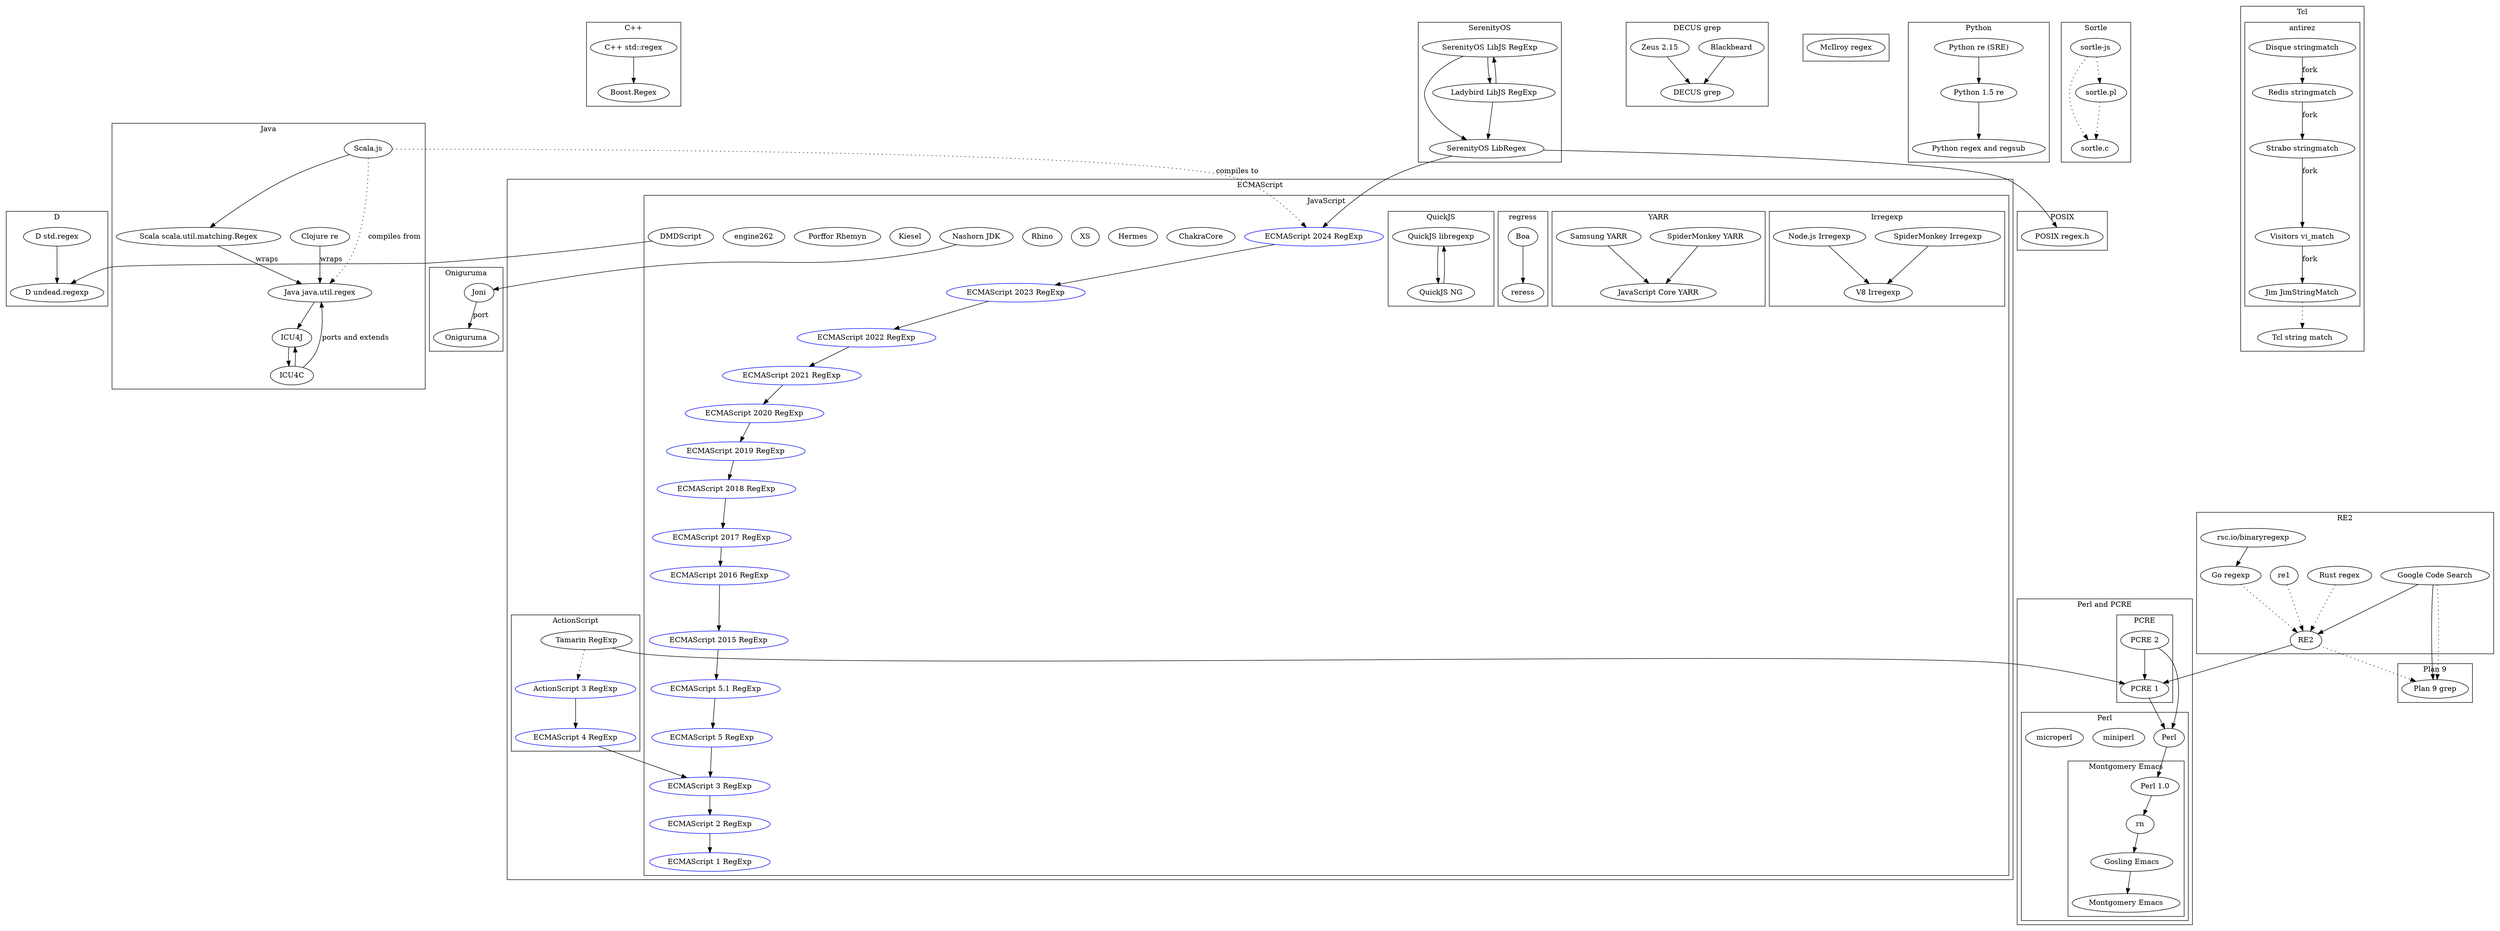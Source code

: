 digraph regexp_relations {
  compund=true;

  subgraph cluster_cpp {
    label="C++";
    boost [label="Boost.Regex"];
    cpp [label="C++ std::regex"];

    boost; // TODO: Influences?
    cpp -> boost;
  }

  subgraph cluster_d {
    label="D";
    d [label="D std.regex"];
    d_undead [label="D undead.regexp"];

    d_undead; // TODO: Influences?
    d -> d_undead; // TODO: Kind of influence
  }

  subgraph cluster_decus_grep {
    label="DECUS grep";
    blackbeard [label="Blackbeard"];
    decus_grep [label="DECUS grep"];
    zeus_215 [label="Zeus 2.15"];

    decus_grep;
    blackbeard -> decus_grep;
    zeus_215 -> decus_grep;
  }

  subgraph cluster_ecmascript {
    label="ECMAScript";

    subgraph cluster_javascript {
      label="JavaScript";
      ecmascript1 [label="ECMAScript 1 RegExp", color=blue];
      ecmascript2 [label="ECMAScript 2 RegExp", color=blue];
      ecmascript3 [label="ECMAScript 3 RegExp", color=blue];
      ecmascript5 [label="ECMAScript 5 RegExp", color=blue];
      ecmascript51 [label="ECMAScript 5.1 RegExp", color=blue];
      ecmascript2015 [label="ECMAScript 2015 RegExp", color=blue];
      ecmascript2016 [label="ECMAScript 2016 RegExp", color=blue];
      ecmascript2017 [label="ECMAScript 2017 RegExp", color=blue];
      ecmascript2018 [label="ECMAScript 2018 RegExp", color=blue];
      ecmascript2019 [label="ECMAScript 2019 RegExp", color=blue];
      ecmascript2020 [label="ECMAScript 2020 RegExp", color=blue];
      ecmascript2021 [label="ECMAScript 2021 RegExp", color=blue];
      ecmascript2022 [label="ECMAScript 2022 RegExp", color=blue];
      ecmascript2023 [label="ECMAScript 2023 RegExp", color=blue];
      ecmascript2024 [label="ECMAScript 2024 RegExp", color=blue];

      ecmascript1;
      ecmascript2 -> ecmascript1;
      ecmascript3 -> ecmascript2;
      ecmascript5 -> ecmascript3;
      ecmascript51 -> ecmascript5;
      ecmascript2015 -> ecmascript51;
      ecmascript2016 -> ecmascript2015;
      ecmascript2017 -> ecmascript2016;
      ecmascript2018 -> ecmascript2017;
      ecmascript2019 -> ecmascript2018;
      ecmascript2020 -> ecmascript2019;
      ecmascript2021 -> ecmascript2020;
      ecmascript2022 -> ecmascript2021;
      ecmascript2023 -> ecmascript2022;
      ecmascript2024 -> ecmascript2023;

      subgraph cluster_irregexp {
        label="Irregexp";
        v8_irregexp [label="V8 Irregexp"];
        spidermonkey_irregexp [label="SpiderMonkey Irregexp"];
        nodejs_irregexp [label="Node.js Irregexp"];

        spidermonkey_irregexp -> v8_irregexp;
        nodejs_irregexp -> v8_irregexp; // TODO: Is this sufficiently different from V8 to include?
      }

      subgraph cluster_yarr {
        label="YARR";
        javascriptcore_yarr [label="JavaScript Core YARR"];
        spidermonkey_yarr [label="SpiderMonkey YARR"];
        samsung_yarr [label="Samsung YARR"];

        spidermonkey_yarr -> javascriptcore_yarr;
        samsung_yarr -> javascriptcore_yarr;
      }

      subgraph cluster_regress {
        label="regress";
        regress [label="reress"];
        boa [label="Boa"];

        boa -> regress;
      }

      subgraph cluster_quickjs {
        label="QuickJS";
        quickjs [label="QuickJS libregexp"];
        quickjs_ng [label="QuickJS NG"];

        quickjs -> quickjs_ng;
        quickjs_ng -> quickjs;
      }

      chakracore [label="ChakraCore"];

      hermes [label="Hermes"];

      xs [label="XS"];

      rhino [label="Rhino"];

      nashorn [label="Nashorn JDK"];
      // nashorn -> joni in cluster_oniguruma

      kiesel [label="Kiesel"];

      porffor [label="Porffor Rhemyn"];

      engine262 [label="engine262"];

      dmdscript [label="DMDScript"];
      dmdscript -> d_undead;
    }

    subgraph cluster_actionscript {
      label="ActionScript";
      ecmascript4 [label="ECMAScript 4 RegExp", color=blue];
      actionscript [label="ActionScript 3 RegExp", color=blue];
      tamarin [label="Tamarin RegExp"];

      ecmascript4 -> ecmascript3;
      actionscript -> ecmascript4;
      tamarin -> actionscript [style=dotted];
      // tamarin -> pcre1 in cluster_pcre
    }
  }

  subgraph cluster_java {
    label="Java";
    java [label="Java java.util.regex"];
    icu4j [label="ICU4J"];
    icu4c [label="ICU4C"];
    clojure [label="Clojure re"];
    scala [label="Scala scala.util.matching.Regex"];
    scala_js [label="Scala.js"];

    java; // TODO: Influences?
    java -> icu4j; // TODO: Did ICU4J actually influence java.util.regex?
    icu4j -> icu4c;
    icu4c -> java [label="ports and extends"];
    icu4c -> icu4j;
    clojure -> java [label="wraps"];
    scala -> java [label="wraps"];
    scala_js -> java [label="compiles from", style=dotted];
    scala_js -> ecmascript2024 [label="compiles to", style=dotted]; // TODO: Specific versions
    scala_js -> scala;
  }

  subgraph cluster_mcilroy {
    mcilroy [label="McIlroy regex"];
  }

  subgraph cluster_oniguruma {
    label="Oniguruma";
    oniguruma [label="Oniguruma"];
    joni [label="Joni"];

    oniguruma; // TODO
    joni -> oniguruma [label="port"];
    nashorn -> joni;
  }

  subgraph cluster_perl_pcre {
    label="Perl and PCRE";

    subgraph cluster_perl {
      label="Perl";
      perl [label="Perl"];
      miniperl [label="miniperl"];
      microperl [label="microperl"];

      perl -> perl1;
      miniperl; // TODO: Unclear relation
      microperl; // TODO: Unclear relation

      subgraph cluster_montgomery_emacs {
        label="Montgomery Emacs";
        montgomery_emacs [label="Montgomery Emacs"];
        gosling_emacs [label="Gosling Emacs"];
        rn [label="rn"];
        perl1 [label="Perl 1.0"];

        montgomery_emacs; // TODO: Influences?
        gosling_emacs -> montgomery_emacs;
        rn -> gosling_emacs;
        perl1 -> rn;
      }
    }

    subgraph cluster_pcre {
      label="PCRE";
      pcre1 [label="PCRE 1"];
      pcre2 [label="PCRE 2"];

      pcre1 -> perl; // TODO
      pcre2 -> pcre1; // TODO
      pcre2 -> perl; // TODO

      tamarin -> pcre1;
    }
  }

  subgraph cluster_plan9 {
    label="Plan 9";
    plan9_grep [label="Plan 9 grep"];

    plan9_grep; // TODO
  }

  subgraph cluster_posix {
    label="POSIX"
    posix [label="POSIX regex.h"];
    posix;
  }

  subgraph cluster_python {
    label="Python";
    python_regex [label="Python regex and regsub"];
    python_15_re [label="Python 1.5 re"];
    python_sre [label="Python re (SRE)"];

    python_regex; // TODO: Unclear relations
    python_15_re -> python_regex; // TODO: Unclear relations
    python_sre -> python_15_re; // TODO: Unclear relations
  }

  subgraph cluster_re2 {
    label="RE2";
    code_search [label="Google Code Search"];
    re2 [label="RE2"];
    re1 [label="re1"];
    go [label="Go regexp"];
    go_binary [label="rsc.io/binaryregexp"];
    rust [label="Rust regex"];

    code_search -> re2;
    code_search -> plan9_grep; // Early versions
    code_search -> plan9_grep [style=dotted];
    re2 -> plan9_grep [style=dotted];
    re2 -> pcre1; // Minor(?) code reuse
    re1 -> re2 [style=dotted]; // TODO: Mark other relations
    go -> re2 [style=dotted];
    go_binary -> go;
    rust -> re2 [style=dotted]; // TODO: Mark other relations
  }

  subgraph cluster_serenity {
    label="SerenityOS";
    serenity_libregex [label="SerenityOS LibRegex"];
    serenity_libjs [label="SerenityOS LibJS RegExp"];
    ladybird_libjs [label="Ladybird LibJS RegExp"];

    serenity_libregex -> posix;
    serenity_libregex -> ecmascript2024;
    serenity_libjs -> ladybird_libjs;
    serenity_libjs -> serenity_libregex;
    ladybird_libjs -> serenity_libjs;
    ladybird_libjs -> serenity_libregex;
  }

  subgraph cluster_sortle {
    label="Sortle";
    sortle_c [label="sortle.c"];
    sortle_pl [label="sortle.pl"];
    sortle_js [label="sortle-js"];

    sortle_c;
    sortle_pl -> sortle_c [style=dotted];
    sortle_js -> sortle_c [style=dotted];
    sortle_js -> sortle_pl [style=dotted];
  }

  subgraph cluster_tcl {
    label="Tcl";
    tcl [label="Tcl string match"]; // TODO: Is this a language standard or implementation?

    tcl; // TODO: Influences?

    subgraph cluster_antirez {
      label="antirez";
      jim [label="Jim JimStringMatch"]; // TODO: Later versions
      visitors [label="Visitors vi_match"];
      strabo [label="Strabo stringmatch"];
      redis [label="Redis stringmatch"];
      disque [label="Disque stringmatch"];

      visitors -> jim [label="fork"];
      strabo -> visitors [label="fork"];
      redis -> strabo [label="fork"];
      disque -> redis [label="fork"];
    }

    jim -> tcl [style=dotted]; // TODO: Kind of influence
  }
}
